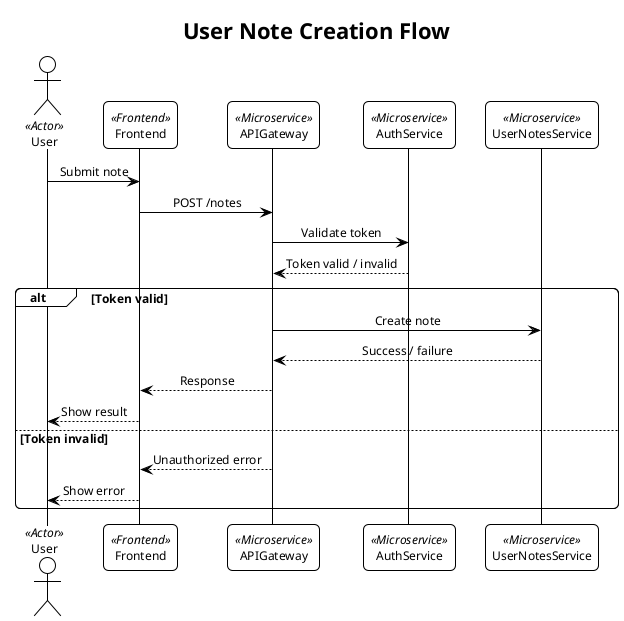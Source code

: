@startuml UserNoteCreationSequence
!theme plain
skinparam ClassAttributeIconSize 0
skinparam roundcorner 10
skinparam sequenceMessageAlign center
skinparam DefaultFontName "Arial"
skinparam DefaultFontSize 12
skinparam shadowing false

title User Note Creation Flow

' ===== Participants =====
actor User <<Actor>>
participant Frontend <<Frontend>>
participant APIGateway <<Microservice>>
participant AuthService <<Microservice>>
participant UserNotesService <<Microservice>>

' ===== User Note Creation Flow =====
User -> Frontend: Submit note
Frontend -> APIGateway: POST /notes
APIGateway -> AuthService: Validate token
AuthService --> APIGateway: Token valid / invalid

alt Token valid
    APIGateway -> UserNotesService: Create note
    UserNotesService --> APIGateway: Success / failure
    APIGateway --> Frontend: Response
    Frontend --> User: Show result
else Token invalid
    APIGateway --> Frontend: Unauthorized error
    Frontend --> User: Show error
end

@enduml

